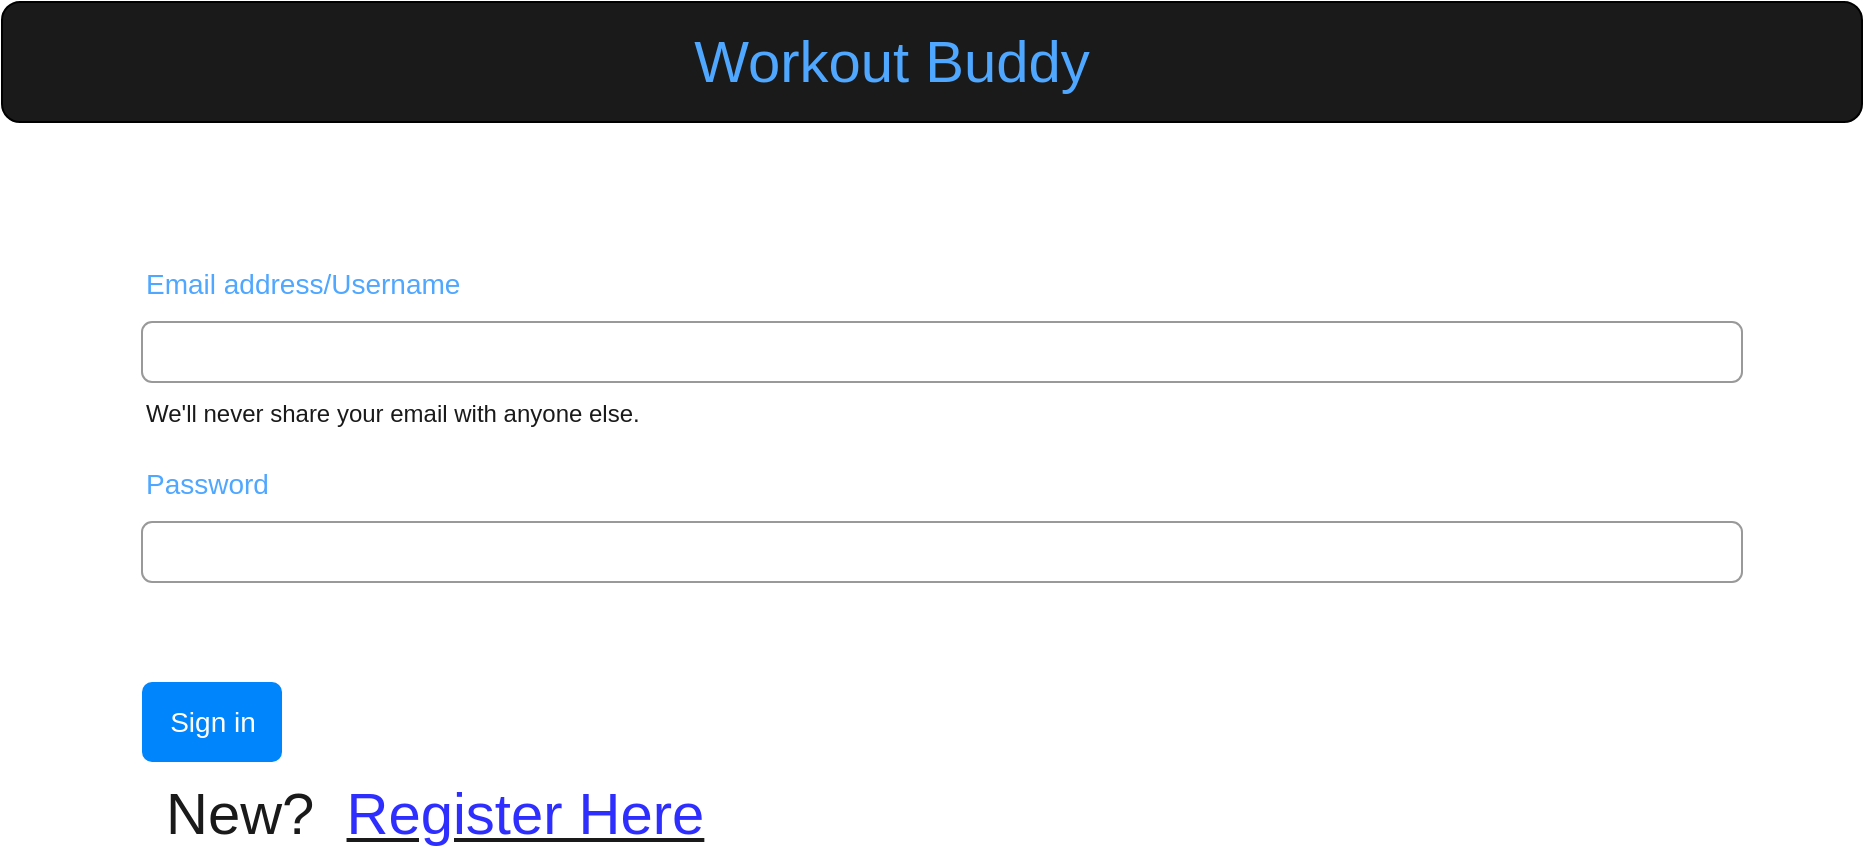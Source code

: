 <mxfile version="14.9.6" type="device" pages="5"><diagram name="Login" id="c9db0220-8083-56f3-ca83-edcdcd058819"><mxGraphModel dx="1022" dy="473" grid="1" gridSize="10" guides="1" tooltips="1" connect="1" arrows="1" fold="1" page="1" pageScale="1.5" pageWidth="826" pageHeight="1169" background="none" math="0" shadow="0"><root><mxCell id="0" style=";html=1;"/><mxCell id="1" style=";html=1;" parent="0"/><mxCell id="oRu3soLxwPXezOK6E_vB-1" value="" style="rounded=1;whiteSpace=wrap;html=1;fillColor=#1A1A1A;" parent="1" vertex="1"><mxGeometry x="80" y="20" width="930" height="60" as="geometry"/></mxCell><mxCell id="oRu3soLxwPXezOK6E_vB-2" value="Workout Buddy" style="text;html=1;strokeColor=none;fillColor=none;align=center;verticalAlign=middle;whiteSpace=wrap;rounded=0;fontSize=29;fontColor=#4FA7FF;" parent="1" vertex="1"><mxGeometry x="390" y="40" width="270" height="20" as="geometry"/></mxCell><mxCell id="oRu3soLxwPXezOK6E_vB-3" value="Email address/Username" style="fillColor=none;strokeColor=none;align=left;fontSize=14;fontColor=#4FA7FF;" parent="1" vertex="1"><mxGeometry x="150" y="140" width="260" height="40" as="geometry"/></mxCell><mxCell id="oRu3soLxwPXezOK6E_vB-4" value="" style="html=1;shadow=0;dashed=0;shape=mxgraph.bootstrap.rrect;rSize=5;strokeColor=#999999;align=left;spacing=15;fontSize=14;fontColor=#6C767D;" parent="1" vertex="1"><mxGeometry x="150" y="180" width="800" height="30" as="geometry"/></mxCell><mxCell id="oRu3soLxwPXezOK6E_vB-5" value="We'll never share your email with anyone else." style="fillColor=none;strokeColor=none;align=left;spacing=2;fontSize=12;fontColor=#1A1A1A;" parent="1" vertex="1"><mxGeometry x="150" y="210" width="260" height="30" as="geometry"/></mxCell><mxCell id="oRu3soLxwPXezOK6E_vB-6" value="Password" style="fillColor=none;strokeColor=none;align=left;fontSize=14;fontColor=#4FA7FF;" parent="1" vertex="1"><mxGeometry x="150" y="240" width="260" height="40" as="geometry"/></mxCell><mxCell id="oRu3soLxwPXezOK6E_vB-7" value="" style="html=1;shadow=0;dashed=0;shape=mxgraph.bootstrap.rrect;rSize=5;strokeColor=#999999;align=left;spacing=15;fontSize=14;fontColor=#6C767D;" parent="1" vertex="1"><mxGeometry x="150" y="280" width="800" height="30" as="geometry"/></mxCell><mxCell id="oRu3soLxwPXezOK6E_vB-8" value="Sign in" style="html=1;shadow=0;dashed=0;shape=mxgraph.bootstrap.rrect;rSize=5;fillColor=#0085FC;strokeColor=none;align=center;fontSize=14;fontColor=#FFFFFF;" parent="1" vertex="1"><mxGeometry x="150" y="360" width="70" height="40" as="geometry"/></mxCell><mxCell id="oRu3soLxwPXezOK6E_vB-9" value="New?&amp;nbsp; &lt;u&gt;&lt;font color=&quot;#2e2eff&quot;&gt;Register Here&lt;/font&gt;&lt;/u&gt;" style="text;html=1;strokeColor=none;fillColor=none;align=left;verticalAlign=middle;whiteSpace=wrap;rounded=0;fontSize=29;fontColor=#1A1A1A;" parent="1" vertex="1"><mxGeometry x="160" y="420" width="530" height="12" as="geometry"/></mxCell></root></mxGraphModel></diagram><diagram id="7RWGeVGfSDAU9QgvVi2B" name="Select Workout CRUD"><mxGraphModel dx="1022" dy="473" grid="1" gridSize="10" guides="1" tooltips="1" connect="1" arrows="1" fold="1" page="1" pageScale="1" pageWidth="850" pageHeight="1100" math="0" shadow="0"><root><mxCell id="9vsldtVVfHuogdh-IMkk-0"/><mxCell id="9vsldtVVfHuogdh-IMkk-1" parent="9vsldtVVfHuogdh-IMkk-0"/><mxCell id="9vsldtVVfHuogdh-IMkk-2" value="" style="group" parent="9vsldtVVfHuogdh-IMkk-1" vertex="1" connectable="0"><mxGeometry x="60" y="60" width="930" height="60" as="geometry"/></mxCell><mxCell id="9vsldtVVfHuogdh-IMkk-3" value="" style="rounded=1;whiteSpace=wrap;html=1;fillColor=#1A1A1A;" parent="9vsldtVVfHuogdh-IMkk-2" vertex="1"><mxGeometry width="930" height="60" as="geometry"/></mxCell><mxCell id="9vsldtVVfHuogdh-IMkk-4" value="Workout Buddy" style="text;html=1;strokeColor=none;fillColor=none;align=center;verticalAlign=middle;whiteSpace=wrap;rounded=0;fontSize=29;fontColor=#4FA7FF;" parent="9vsldtVVfHuogdh-IMkk-2" vertex="1"><mxGeometry x="-20" y="20" width="270" height="20" as="geometry"/></mxCell><mxCell id="9vsldtVVfHuogdh-IMkk-5" value="&lt;font&gt;Account&lt;/font&gt;" style="text;html=1;strokeColor=none;fillColor=none;align=center;verticalAlign=middle;whiteSpace=wrap;rounded=0;fontSize=19;fontColor=#FFFFFF;" parent="9vsldtVVfHuogdh-IMkk-2" vertex="1"><mxGeometry x="860" y="30" width="40" height="20" as="geometry"/></mxCell><mxCell id="9vsldtVVfHuogdh-IMkk-7" value="&lt;font&gt;Workout Catalog&lt;/font&gt;" style="text;html=1;strokeColor=none;fillColor=none;align=center;verticalAlign=middle;whiteSpace=wrap;rounded=0;fontSize=19;fontColor=#FFFFFF;" parent="9vsldtVVfHuogdh-IMkk-2" vertex="1"><mxGeometry x="220" y="30" width="180" height="20" as="geometry"/></mxCell><mxCell id="9vsldtVVfHuogdh-IMkk-9" value="&lt;font&gt;Add Workout&lt;br&gt;&lt;/font&gt;" style="text;html=1;strokeColor=none;fillColor=none;align=center;verticalAlign=middle;whiteSpace=wrap;rounded=0;fontSize=19;fontColor=#FFFFFF;" parent="9vsldtVVfHuogdh-IMkk-2" vertex="1"><mxGeometry x="381" y="30" width="250" height="20" as="geometry"/></mxCell><mxCell id="9vsldtVVfHuogdh-IMkk-21" value="Edit Workout" style="text;html=1;strokeColor=none;fillColor=none;align=center;verticalAlign=middle;whiteSpace=wrap;rounded=0;fontSize=19;fontColor=#FFFFFF;" parent="9vsldtVVfHuogdh-IMkk-2" vertex="1"><mxGeometry x="600" y="30" width="180" height="20" as="geometry"/></mxCell><mxCell id="9vsldtVVfHuogdh-IMkk-22" style="edgeStyle=orthogonalEdgeStyle;rounded=0;orthogonalLoop=1;jettySize=auto;html=1;exitX=0.5;exitY=1;exitDx=0;exitDy=0;entryX=0.647;entryY=0.863;entryDx=0;entryDy=0;entryPerimeter=0;" parent="9vsldtVVfHuogdh-IMkk-2" source="9vsldtVVfHuogdh-IMkk-9" target="9vsldtVVfHuogdh-IMkk-9" edge="1"><mxGeometry relative="1" as="geometry"/></mxCell><mxCell id="9vsldtVVfHuogdh-IMkk-13" value="&lt;span style=&quot;font-size: 20px&quot;&gt;&lt;b&gt;Edit Existing Workout&lt;/b&gt;&lt;/span&gt;" style="html=1;shadow=0;dashed=0;shape=mxgraph.bootstrap.rrect;rSize=5;strokeColor=#DFDFDF;html=1;whiteSpace=wrap;fillColor=#ffffff;fontColor=#000000;verticalAlign=top;align=left;spacing=20;fontSize=14;spacingLeft=170;" parent="9vsldtVVfHuogdh-IMkk-1" vertex="1"><mxGeometry x="370" y="270" width="450" height="110" as="geometry"/></mxCell><mxCell id="9vsldtVVfHuogdh-IMkk-14" value="Image" style="html=1;shadow=0;dashed=0;shape=mxgraph.bootstrap.leftButton;rSize=5;perimeter=none;whiteSpace=wrap;fillColor=#868E96;strokeColor=#DFDFDF;fontColor=#DEE2E6;resizeWidth=1;fontSize=18;" parent="9vsldtVVfHuogdh-IMkk-13" vertex="1"><mxGeometry width="140" height="110" relative="1" as="geometry"/></mxCell><mxCell id="9vsldtVVfHuogdh-IMkk-15" value="&lt;span style=&quot;font-size: 20px&quot;&gt;&lt;b&gt;Add New Workout&lt;/b&gt;&lt;/span&gt;" style="html=1;shadow=0;dashed=0;shape=mxgraph.bootstrap.rrect;rSize=5;strokeColor=#DFDFDF;html=1;whiteSpace=wrap;fillColor=#ffffff;fontColor=#000000;verticalAlign=top;align=left;spacing=20;fontSize=14;spacingLeft=170;" parent="9vsldtVVfHuogdh-IMkk-1" vertex="1"><mxGeometry x="370" y="580" width="450" height="110" as="geometry"/></mxCell><mxCell id="9vsldtVVfHuogdh-IMkk-16" value="Image" style="html=1;shadow=0;dashed=0;shape=mxgraph.bootstrap.leftButton;rSize=5;perimeter=none;whiteSpace=wrap;fillColor=#868E96;strokeColor=#DFDFDF;fontColor=#DEE2E6;resizeWidth=1;fontSize=18;" parent="9vsldtVVfHuogdh-IMkk-15" vertex="1"><mxGeometry width="140" height="110" relative="1" as="geometry"/></mxCell><mxCell id="9vsldtVVfHuogdh-IMkk-20" value="&lt;span style=&quot;color: rgb(255, 255, 255); font-family: helvetica; font-size: 19px; font-style: normal; font-weight: 400; letter-spacing: normal; text-align: center; text-indent: 0px; text-transform: none; word-spacing: 0px; background-color: rgb(248, 249, 250); display: inline; float: none;&quot;&gt;Add New Workout&lt;/span&gt;" style="text;whiteSpace=wrap;html=1;" parent="9vsldtVVfHuogdh-IMkk-1" vertex="1"><mxGeometry x="760" y="200" width="180" height="30" as="geometry"/></mxCell><mxCell id="oBBf3TCw6CiDvIuTPYxA-0" value="Select" style="html=1;shadow=0;dashed=0;shape=mxgraph.bootstrap.rrect;rSize=5;strokeColor=none;strokeWidth=1;fillColor=#0085FC;fontColor=#FFFFFF;whiteSpace=wrap;align=left;verticalAlign=middle;spacingLeft=0;fontStyle=1;fontSize=14;spacing=5;" parent="9vsldtVVfHuogdh-IMkk-1" vertex="1"><mxGeometry x="650" y="400" width="60" height="20" as="geometry"/></mxCell><mxCell id="oBBf3TCw6CiDvIuTPYxA-1" value="Select Workout" style="html=1;shadow=0;dashed=0;shape=mxgraph.bootstrap.rrect;rSize=5;strokeColor=none;strokeWidth=1;fillColor=#6C767D;fontColor=#ffffff;whiteSpace=wrap;align=left;verticalAlign=middle;fontStyle=0;fontSize=14;spacingLeft=10;" parent="9vsldtVVfHuogdh-IMkk-1" vertex="1"><mxGeometry x="630" y="330" width="140" height="40" as="geometry"/></mxCell><mxCell id="oBBf3TCw6CiDvIuTPYxA-2" value="" style="shape=triangle;direction=south;fillColor=#ffffff;strokeColor=none;perimeter=none;" parent="oBBf3TCw6CiDvIuTPYxA-1" vertex="1"><mxGeometry x="1" y="0.5" width="10" height="5" relative="1" as="geometry"><mxPoint x="-17" y="-2.5" as="offset"/></mxGeometry></mxCell><mxCell id="oBBf3TCw6CiDvIuTPYxA-3" value="" style="html=1;shadow=0;dashed=0;shape=mxgraph.bootstrap.rrect;rSize=5;fillColor=#ffffff;strokeColor=#999999;" parent="9vsldtVVfHuogdh-IMkk-1" vertex="1"><mxGeometry x="630" y="373" width="170" height="110" as="geometry"/></mxCell><mxCell id="oBBf3TCw6CiDvIuTPYxA-4" value="Upper Body 1" style="fillColor=none;strokeColor=none;align=left;spacing=20;fontSize=14;" parent="oBBf3TCw6CiDvIuTPYxA-3" vertex="1"><mxGeometry width="170" height="30" relative="1" as="geometry"><mxPoint y="10" as="offset"/></mxGeometry></mxCell><mxCell id="oBBf3TCw6CiDvIuTPYxA-5" value="Upper Body 2" style="fillColor=none;strokeColor=none;align=left;spacing=20;fontSize=14;" parent="oBBf3TCw6CiDvIuTPYxA-3" vertex="1"><mxGeometry width="170" height="30" relative="1" as="geometry"><mxPoint y="40" as="offset"/></mxGeometry></mxCell><mxCell id="oBBf3TCw6CiDvIuTPYxA-6" value="Cardio 1" style="fillColor=none;strokeColor=none;align=left;spacing=20;fontSize=14;" parent="oBBf3TCw6CiDvIuTPYxA-3" vertex="1"><mxGeometry width="170" height="30" relative="1" as="geometry"><mxPoint y="70" as="offset"/></mxGeometry></mxCell><mxCell id="HL3ERYkPh3HxisSO_gcB-0" value="Select" style="html=1;shadow=0;dashed=0;shape=mxgraph.bootstrap.rrect;rSize=5;strokeColor=none;strokeWidth=1;fillColor=#0085FC;fontColor=#FFFFFF;whiteSpace=wrap;align=left;verticalAlign=middle;spacingLeft=0;fontStyle=1;fontSize=14;spacing=5;" parent="9vsldtVVfHuogdh-IMkk-1" vertex="1"><mxGeometry x="670" y="660" width="60" height="20" as="geometry"/></mxCell></root></mxGraphModel></diagram><diagram id="-7m_Y77gaN-1cCdvlzdo" name="Add/Edit Workout"><mxGraphModel dx="1022" dy="473" grid="1" gridSize="10" guides="1" tooltips="1" connect="1" arrows="1" fold="1" page="1" pageScale="1" pageWidth="850" pageHeight="1100" math="0" shadow="0"><root><mxCell id="wXEdPZ_SzQyfH6kWNHjx-0"/><mxCell id="wXEdPZ_SzQyfH6kWNHjx-1" parent="wXEdPZ_SzQyfH6kWNHjx-0"/><mxCell id="wXEdPZ_SzQyfH6kWNHjx-2" value="" style="rounded=1;whiteSpace=wrap;html=1;fillColor=#1A1A1A;" parent="wXEdPZ_SzQyfH6kWNHjx-1" vertex="1"><mxGeometry x="60" y="30" width="930" height="60" as="geometry"/></mxCell><mxCell id="wXEdPZ_SzQyfH6kWNHjx-3" value="" style="group" parent="wXEdPZ_SzQyfH6kWNHjx-1" vertex="1" connectable="0"><mxGeometry x="125" y="30" width="930" height="60" as="geometry"/></mxCell><mxCell id="wXEdPZ_SzQyfH6kWNHjx-4" value="Workout Buddy" style="text;html=1;strokeColor=none;fillColor=none;align=center;verticalAlign=middle;whiteSpace=wrap;rounded=0;fontSize=29;fontColor=#4FA7FF;" parent="wXEdPZ_SzQyfH6kWNHjx-3" vertex="1"><mxGeometry x="360" y="20" width="270" height="20" as="geometry"/></mxCell><mxCell id="wXEdPZ_SzQyfH6kWNHjx-13" value="Submit" style="html=1;shadow=0;dashed=0;shape=mxgraph.bootstrap.rrect;rSize=5;strokeColor=none;strokeWidth=1;fillColor=#0085FC;fontColor=#FFFFFF;whiteSpace=wrap;align=left;verticalAlign=middle;spacingLeft=0;fontStyle=1;fontSize=14;spacing=5;" parent="wXEdPZ_SzQyfH6kWNHjx-1" vertex="1"><mxGeometry x="125" y="720" width="80" height="40" as="geometry"/></mxCell><mxCell id="wXEdPZ_SzQyfH6kWNHjx-14" value="Cancel" style="html=1;shadow=0;dashed=0;shape=mxgraph.bootstrap.rrect;rSize=5;strokeColor=none;strokeWidth=1;fillColor=#6C767D;fontColor=#FFFFFF;whiteSpace=wrap;align=left;verticalAlign=middle;spacingLeft=0;fontStyle=1;fontSize=14;spacing=5;" parent="wXEdPZ_SzQyfH6kWNHjx-1" vertex="1"><mxGeometry x="220" y="720" width="80" height="40" as="geometry"/></mxCell><mxCell id="wXEdPZ_SzQyfH6kWNHjx-23" value="&lt;span style=&quot;color: rgb(79 , 167 , 255) ; font-family: &amp;#34;helvetica&amp;#34; ; font-size: 29px ; font-style: normal ; font-weight: 400 ; letter-spacing: normal ; text-align: center ; text-indent: 0px ; text-transform: none ; word-spacing: 0px ; background-color: rgb(248 , 249 , 250) ; display: inline ; float: none&quot;&gt;Create/Edit Workout&lt;/span&gt;" style="text;whiteSpace=wrap;html=1;" parent="wXEdPZ_SzQyfH6kWNHjx-1" vertex="1"><mxGeometry x="60" y="90" width="280" height="30" as="geometry"/></mxCell><mxCell id="wXEdPZ_SzQyfH6kWNHjx-24" value="Select WorkoutType" style="html=1;shadow=0;dashed=0;shape=mxgraph.bootstrap.rrect;rSize=5;strokeColor=none;strokeWidth=1;fillColor=#6C767D;fontColor=#ffffff;whiteSpace=wrap;align=left;verticalAlign=middle;fontStyle=0;fontSize=14;spacingLeft=10;" parent="wXEdPZ_SzQyfH6kWNHjx-1" vertex="1"><mxGeometry x="570" y="290" width="160" height="40" as="geometry"/></mxCell><mxCell id="wXEdPZ_SzQyfH6kWNHjx-25" value="" style="shape=triangle;direction=south;fillColor=#ffffff;strokeColor=none;perimeter=none;" parent="wXEdPZ_SzQyfH6kWNHjx-24" vertex="1"><mxGeometry x="1" y="0.5" width="10" height="5" relative="1" as="geometry"><mxPoint x="-17" y="-2.5" as="offset"/></mxGeometry></mxCell><mxCell id="wXEdPZ_SzQyfH6kWNHjx-26" value="" style="html=1;shadow=0;dashed=0;shape=mxgraph.bootstrap.rrect;rSize=5;fillColor=#ffffff;strokeColor=#999999;" parent="wXEdPZ_SzQyfH6kWNHjx-1" vertex="1"><mxGeometry x="570" y="333" width="170" height="167" as="geometry"/></mxCell><mxCell id="wXEdPZ_SzQyfH6kWNHjx-27" value="Upper Body    " style="fillColor=none;strokeColor=none;align=left;spacing=20;fontSize=14;" parent="wXEdPZ_SzQyfH6kWNHjx-26" vertex="1"><mxGeometry width="170" height="30" relative="1" as="geometry"><mxPoint y="10" as="offset"/></mxGeometry></mxCell><mxCell id="wXEdPZ_SzQyfH6kWNHjx-28" value="Lower Body" style="fillColor=none;strokeColor=none;align=left;spacing=20;fontSize=14;" parent="wXEdPZ_SzQyfH6kWNHjx-26" vertex="1"><mxGeometry width="170" height="30" relative="1" as="geometry"><mxPoint y="40" as="offset"/></mxGeometry></mxCell><mxCell id="wXEdPZ_SzQyfH6kWNHjx-29" value="Cardio" style="fillColor=none;strokeColor=none;align=left;spacing=20;fontSize=14;" parent="wXEdPZ_SzQyfH6kWNHjx-26" vertex="1"><mxGeometry width="170" height="30" relative="1" as="geometry"><mxPoint y="70" as="offset"/></mxGeometry></mxCell><mxCell id="wXEdPZ_SzQyfH6kWNHjx-32" value="&lt;font style=&quot;font-size: 14px&quot;&gt;Mobility&lt;/font&gt;" style="text;html=1;strokeColor=none;fillColor=none;align=center;verticalAlign=middle;whiteSpace=wrap;rounded=0;" parent="wXEdPZ_SzQyfH6kWNHjx-1" vertex="1"><mxGeometry x="550" y="440" width="130" height="20" as="geometry"/></mxCell><mxCell id="tPG_xbMtGc032_Kbtkka-0" value="Workout Name" style="html=1;shadow=0;dashed=0;shape=mxgraph.bootstrap.rrect;rSize=5;strokeColor=#999999;align=left;spacing=15;fontSize=14;fontColor=#6C767D;" parent="wXEdPZ_SzQyfH6kWNHjx-1" vertex="1"><mxGeometry x="125" y="240" width="300" height="30" as="geometry"/></mxCell><mxCell id="tPG_xbMtGc032_Kbtkka-1" value="Upload Workout image" style="html=1;shadow=0;dashed=0;shape=mxgraph.bootstrap.rrect;rSize=5;strokeColor=#999999;align=left;spacing=15;fontSize=14;fontColor=#6C767D;" parent="wXEdPZ_SzQyfH6kWNHjx-1" vertex="1"><mxGeometry x="170" y="500" width="290" height="30" as="geometry"/></mxCell><mxCell id="tPG_xbMtGc032_Kbtkka-2" value="" style="shape=image;html=1;verticalAlign=top;verticalLabelPosition=bottom;labelBackgroundColor=#ffffff;imageAspect=0;aspect=fixed;image=https://cdn0.iconfinder.com/data/icons/user-interface-1-32/32/upload-photo-2-128.png;fillColor=#0C171A;" parent="wXEdPZ_SzQyfH6kWNHjx-1" vertex="1"><mxGeometry x="120" y="490" width="60" height="60" as="geometry"/></mxCell><mxCell id="tPG_xbMtGc032_Kbtkka-3" value="&lt;b&gt;&lt;font style=&quot;font-size: 14px&quot;&gt;&lt;i&gt;/*This will be the same form for add and edit. Edit will be prepopulated*/&lt;/i&gt;&lt;/font&gt;&lt;/b&gt;" style="text;html=1;strokeColor=none;fillColor=none;align=center;verticalAlign=middle;whiteSpace=wrap;rounded=0;" parent="wXEdPZ_SzQyfH6kWNHjx-1" vertex="1"><mxGeometry x="100" y="120" width="200" height="70" as="geometry"/></mxCell></root></mxGraphModel></diagram><diagram id="JnrmP0znwUhThK1cwz7x" name="Account"><mxGraphModel dx="1022" dy="473" grid="1" gridSize="10" guides="1" tooltips="1" connect="1" arrows="1" fold="1" page="1" pageScale="1" pageWidth="850" pageHeight="1100" math="0" shadow="0"><root><mxCell id="OHDIJYQmogOw7s960UqN-0"/><mxCell id="OHDIJYQmogOw7s960UqN-1" parent="OHDIJYQmogOw7s960UqN-0"/><mxCell id="OHDIJYQmogOw7s960UqN-2" value="Edit" style="html=1;shadow=0;dashed=0;shape=mxgraph.bootstrap.rrect;rSize=5;strokeColor=none;strokeWidth=1;fillColor=#0085FC;fontColor=#FFFFFF;whiteSpace=wrap;align=left;verticalAlign=middle;spacingLeft=0;fontStyle=1;fontSize=14;spacing=5;" parent="OHDIJYQmogOw7s960UqN-1" vertex="1"><mxGeometry x="250" y="280" width="80" height="40" as="geometry"/></mxCell><mxCell id="OHDIJYQmogOw7s960UqN-3" value="&lt;b&gt;ADMIN ACCOUNT&lt;/b&gt;&lt;br&gt;Username: user&lt;br&gt;Email: email@email.com&lt;br&gt;Birthday: 07/18" style="text;html=1;strokeColor=none;fillColor=none;align=left;verticalAlign=middle;whiteSpace=wrap;rounded=0;fontSize=20;fontColor=#1A1A1A;" parent="OHDIJYQmogOw7s960UqN-1" vertex="1"><mxGeometry x="250" y="80" width="279" height="210" as="geometry"/></mxCell><mxCell id="lOYqT1RzP3KgYR8isukq-0" value="" style="group" parent="OHDIJYQmogOw7s960UqN-1" vertex="1" connectable="0"><mxGeometry x="30" y="40" width="930" height="60" as="geometry"/></mxCell><mxCell id="lOYqT1RzP3KgYR8isukq-1" value="" style="rounded=1;whiteSpace=wrap;html=1;fillColor=#1A1A1A;" parent="lOYqT1RzP3KgYR8isukq-0" vertex="1"><mxGeometry width="930" height="60" as="geometry"/></mxCell><mxCell id="lOYqT1RzP3KgYR8isukq-2" value="Workout Buddy" style="text;html=1;strokeColor=none;fillColor=none;align=center;verticalAlign=middle;whiteSpace=wrap;rounded=0;fontSize=29;fontColor=#4FA7FF;" parent="lOYqT1RzP3KgYR8isukq-0" vertex="1"><mxGeometry x="-20" y="20" width="270" height="20" as="geometry"/></mxCell><mxCell id="lOYqT1RzP3KgYR8isukq-3" value="&lt;font&gt;Account&lt;/font&gt;" style="text;html=1;strokeColor=none;fillColor=none;align=center;verticalAlign=middle;whiteSpace=wrap;rounded=0;fontSize=19;fontColor=#FFFFFF;" parent="lOYqT1RzP3KgYR8isukq-0" vertex="1"><mxGeometry x="860" y="30" width="40" height="20" as="geometry"/></mxCell><mxCell id="lOYqT1RzP3KgYR8isukq-4" value="&lt;font&gt;Workout Catalog&lt;/font&gt;" style="text;html=1;strokeColor=none;fillColor=none;align=center;verticalAlign=middle;whiteSpace=wrap;rounded=0;fontSize=19;fontColor=#FFFFFF;" parent="lOYqT1RzP3KgYR8isukq-0" vertex="1"><mxGeometry x="220" y="30" width="180" height="20" as="geometry"/></mxCell><mxCell id="lOYqT1RzP3KgYR8isukq-5" value="&lt;font&gt;Add Workout&lt;br&gt;&lt;/font&gt;" style="text;html=1;strokeColor=none;fillColor=none;align=center;verticalAlign=middle;whiteSpace=wrap;rounded=0;fontSize=19;fontColor=#FFFFFF;" parent="lOYqT1RzP3KgYR8isukq-0" vertex="1"><mxGeometry x="381" y="30" width="250" height="20" as="geometry"/></mxCell><mxCell id="lOYqT1RzP3KgYR8isukq-6" value="Edit Workout" style="text;html=1;strokeColor=none;fillColor=none;align=center;verticalAlign=middle;whiteSpace=wrap;rounded=0;fontSize=19;fontColor=#FFFFFF;" parent="lOYqT1RzP3KgYR8isukq-0" vertex="1"><mxGeometry x="600" y="30" width="180" height="20" as="geometry"/></mxCell><mxCell id="lOYqT1RzP3KgYR8isukq-7" style="edgeStyle=orthogonalEdgeStyle;rounded=0;orthogonalLoop=1;jettySize=auto;html=1;exitX=0.5;exitY=1;exitDx=0;exitDy=0;entryX=0.647;entryY=0.863;entryDx=0;entryDy=0;entryPerimeter=0;" parent="lOYqT1RzP3KgYR8isukq-0" source="lOYqT1RzP3KgYR8isukq-5" target="lOYqT1RzP3KgYR8isukq-5" edge="1"><mxGeometry relative="1" as="geometry"/></mxCell></root></mxGraphModel></diagram><diagram id="XrqtJt1efa-U8Cktu_Ag" name="Workout Catalogue Admin"><mxGraphModel dx="1022" dy="473" grid="1" gridSize="10" guides="1" tooltips="1" connect="1" arrows="1" fold="1" page="1" pageScale="1" pageWidth="850" pageHeight="1100" math="0" shadow="0"><root><mxCell id="weMWoMLlFIxWuXa8pAKO-0"/><mxCell id="weMWoMLlFIxWuXa8pAKO-1" parent="weMWoMLlFIxWuXa8pAKO-0"/><mxCell id="YzQYJ2lu4XPzJXS98A6M-0" value="" style="group" vertex="1" connectable="0" parent="weMWoMLlFIxWuXa8pAKO-1"><mxGeometry x="60" y="60" width="930" height="60" as="geometry"/></mxCell><mxCell id="YzQYJ2lu4XPzJXS98A6M-1" value="" style="rounded=1;whiteSpace=wrap;html=1;fillColor=#1A1A1A;" vertex="1" parent="YzQYJ2lu4XPzJXS98A6M-0"><mxGeometry width="930" height="60" as="geometry"/></mxCell><mxCell id="YzQYJ2lu4XPzJXS98A6M-2" value="Workout Buddy" style="text;html=1;strokeColor=none;fillColor=none;align=center;verticalAlign=middle;whiteSpace=wrap;rounded=0;fontSize=29;fontColor=#4FA7FF;" vertex="1" parent="YzQYJ2lu4XPzJXS98A6M-0"><mxGeometry x="-20" y="20" width="270" height="20" as="geometry"/></mxCell><mxCell id="YzQYJ2lu4XPzJXS98A6M-3" value="&lt;font&gt;Account&lt;/font&gt;" style="text;html=1;strokeColor=none;fillColor=none;align=center;verticalAlign=middle;whiteSpace=wrap;rounded=0;fontSize=19;fontColor=#FFFFFF;" vertex="1" parent="YzQYJ2lu4XPzJXS98A6M-0"><mxGeometry x="860" y="30" width="40" height="20" as="geometry"/></mxCell><mxCell id="YzQYJ2lu4XPzJXS98A6M-4" value="&lt;font&gt;Workout Catalog&lt;/font&gt;" style="text;html=1;strokeColor=none;fillColor=none;align=center;verticalAlign=middle;whiteSpace=wrap;rounded=0;fontSize=19;fontColor=#FFFFFF;" vertex="1" parent="YzQYJ2lu4XPzJXS98A6M-0"><mxGeometry x="220" y="30" width="180" height="20" as="geometry"/></mxCell><mxCell id="YzQYJ2lu4XPzJXS98A6M-5" value="&lt;font&gt;Add Workout&lt;br&gt;&lt;/font&gt;" style="text;html=1;strokeColor=none;fillColor=none;align=center;verticalAlign=middle;whiteSpace=wrap;rounded=0;fontSize=19;fontColor=#FFFFFF;" vertex="1" parent="YzQYJ2lu4XPzJXS98A6M-0"><mxGeometry x="381" y="30" width="250" height="20" as="geometry"/></mxCell><mxCell id="YzQYJ2lu4XPzJXS98A6M-6" value="Edit Workout" style="text;html=1;strokeColor=none;fillColor=none;align=center;verticalAlign=middle;whiteSpace=wrap;rounded=0;fontSize=19;fontColor=#FFFFFF;" vertex="1" parent="YzQYJ2lu4XPzJXS98A6M-0"><mxGeometry x="600" y="30" width="180" height="20" as="geometry"/></mxCell><mxCell id="YzQYJ2lu4XPzJXS98A6M-7" style="edgeStyle=orthogonalEdgeStyle;rounded=0;orthogonalLoop=1;jettySize=auto;html=1;exitX=0.5;exitY=1;exitDx=0;exitDy=0;entryX=0.647;entryY=0.863;entryDx=0;entryDy=0;entryPerimeter=0;" edge="1" parent="YzQYJ2lu4XPzJXS98A6M-0" source="YzQYJ2lu4XPzJXS98A6M-5" target="YzQYJ2lu4XPzJXS98A6M-5"><mxGeometry relative="1" as="geometry"/></mxCell><mxCell id="shkgL0ztzQIFi0TGk0fv-0" value="&lt;span style=&quot;font-size: 20px&quot;&gt;&lt;b&gt;Workout 1&lt;/b&gt;&lt;/span&gt;" style="html=1;shadow=0;dashed=0;shape=mxgraph.bootstrap.rrect;rSize=5;strokeColor=#DFDFDF;html=1;whiteSpace=wrap;fillColor=#ffffff;fontColor=#000000;verticalAlign=top;align=left;spacing=20;fontSize=14;spacingLeft=170;" vertex="1" parent="weMWoMLlFIxWuXa8pAKO-1"><mxGeometry x="70" y="190" width="450" height="110" as="geometry"/></mxCell><mxCell id="shkgL0ztzQIFi0TGk0fv-1" value="Image" style="html=1;shadow=0;dashed=0;shape=mxgraph.bootstrap.leftButton;rSize=5;perimeter=none;whiteSpace=wrap;fillColor=#868E96;strokeColor=#DFDFDF;fontColor=#DEE2E6;resizeWidth=1;fontSize=18;" vertex="1" parent="shkgL0ztzQIFi0TGk0fv-0"><mxGeometry width="140" height="110" relative="1" as="geometry"/></mxCell><mxCell id="shkgL0ztzQIFi0TGk0fv-4" value="Edit" style="rounded=1;fillColor=#0057D8;align=center;strokeColor=none;html=1;fontColor=#ffffff;fontSize=12" vertex="1" parent="shkgL0ztzQIFi0TGk0fv-0"><mxGeometry x="210" y="70" width="80" height="33" as="geometry"/></mxCell><mxCell id="shkgL0ztzQIFi0TGk0fv-6" value="Submit" style="rounded=1;fillColor=#0057D8;align=center;strokeColor=none;html=1;fontColor=#ffffff;fontSize=12" vertex="1" parent="weMWoMLlFIxWuXa8pAKO-1"><mxGeometry x="415" y="260" width="80" height="33" as="geometry"/></mxCell></root></mxGraphModel></diagram></mxfile>